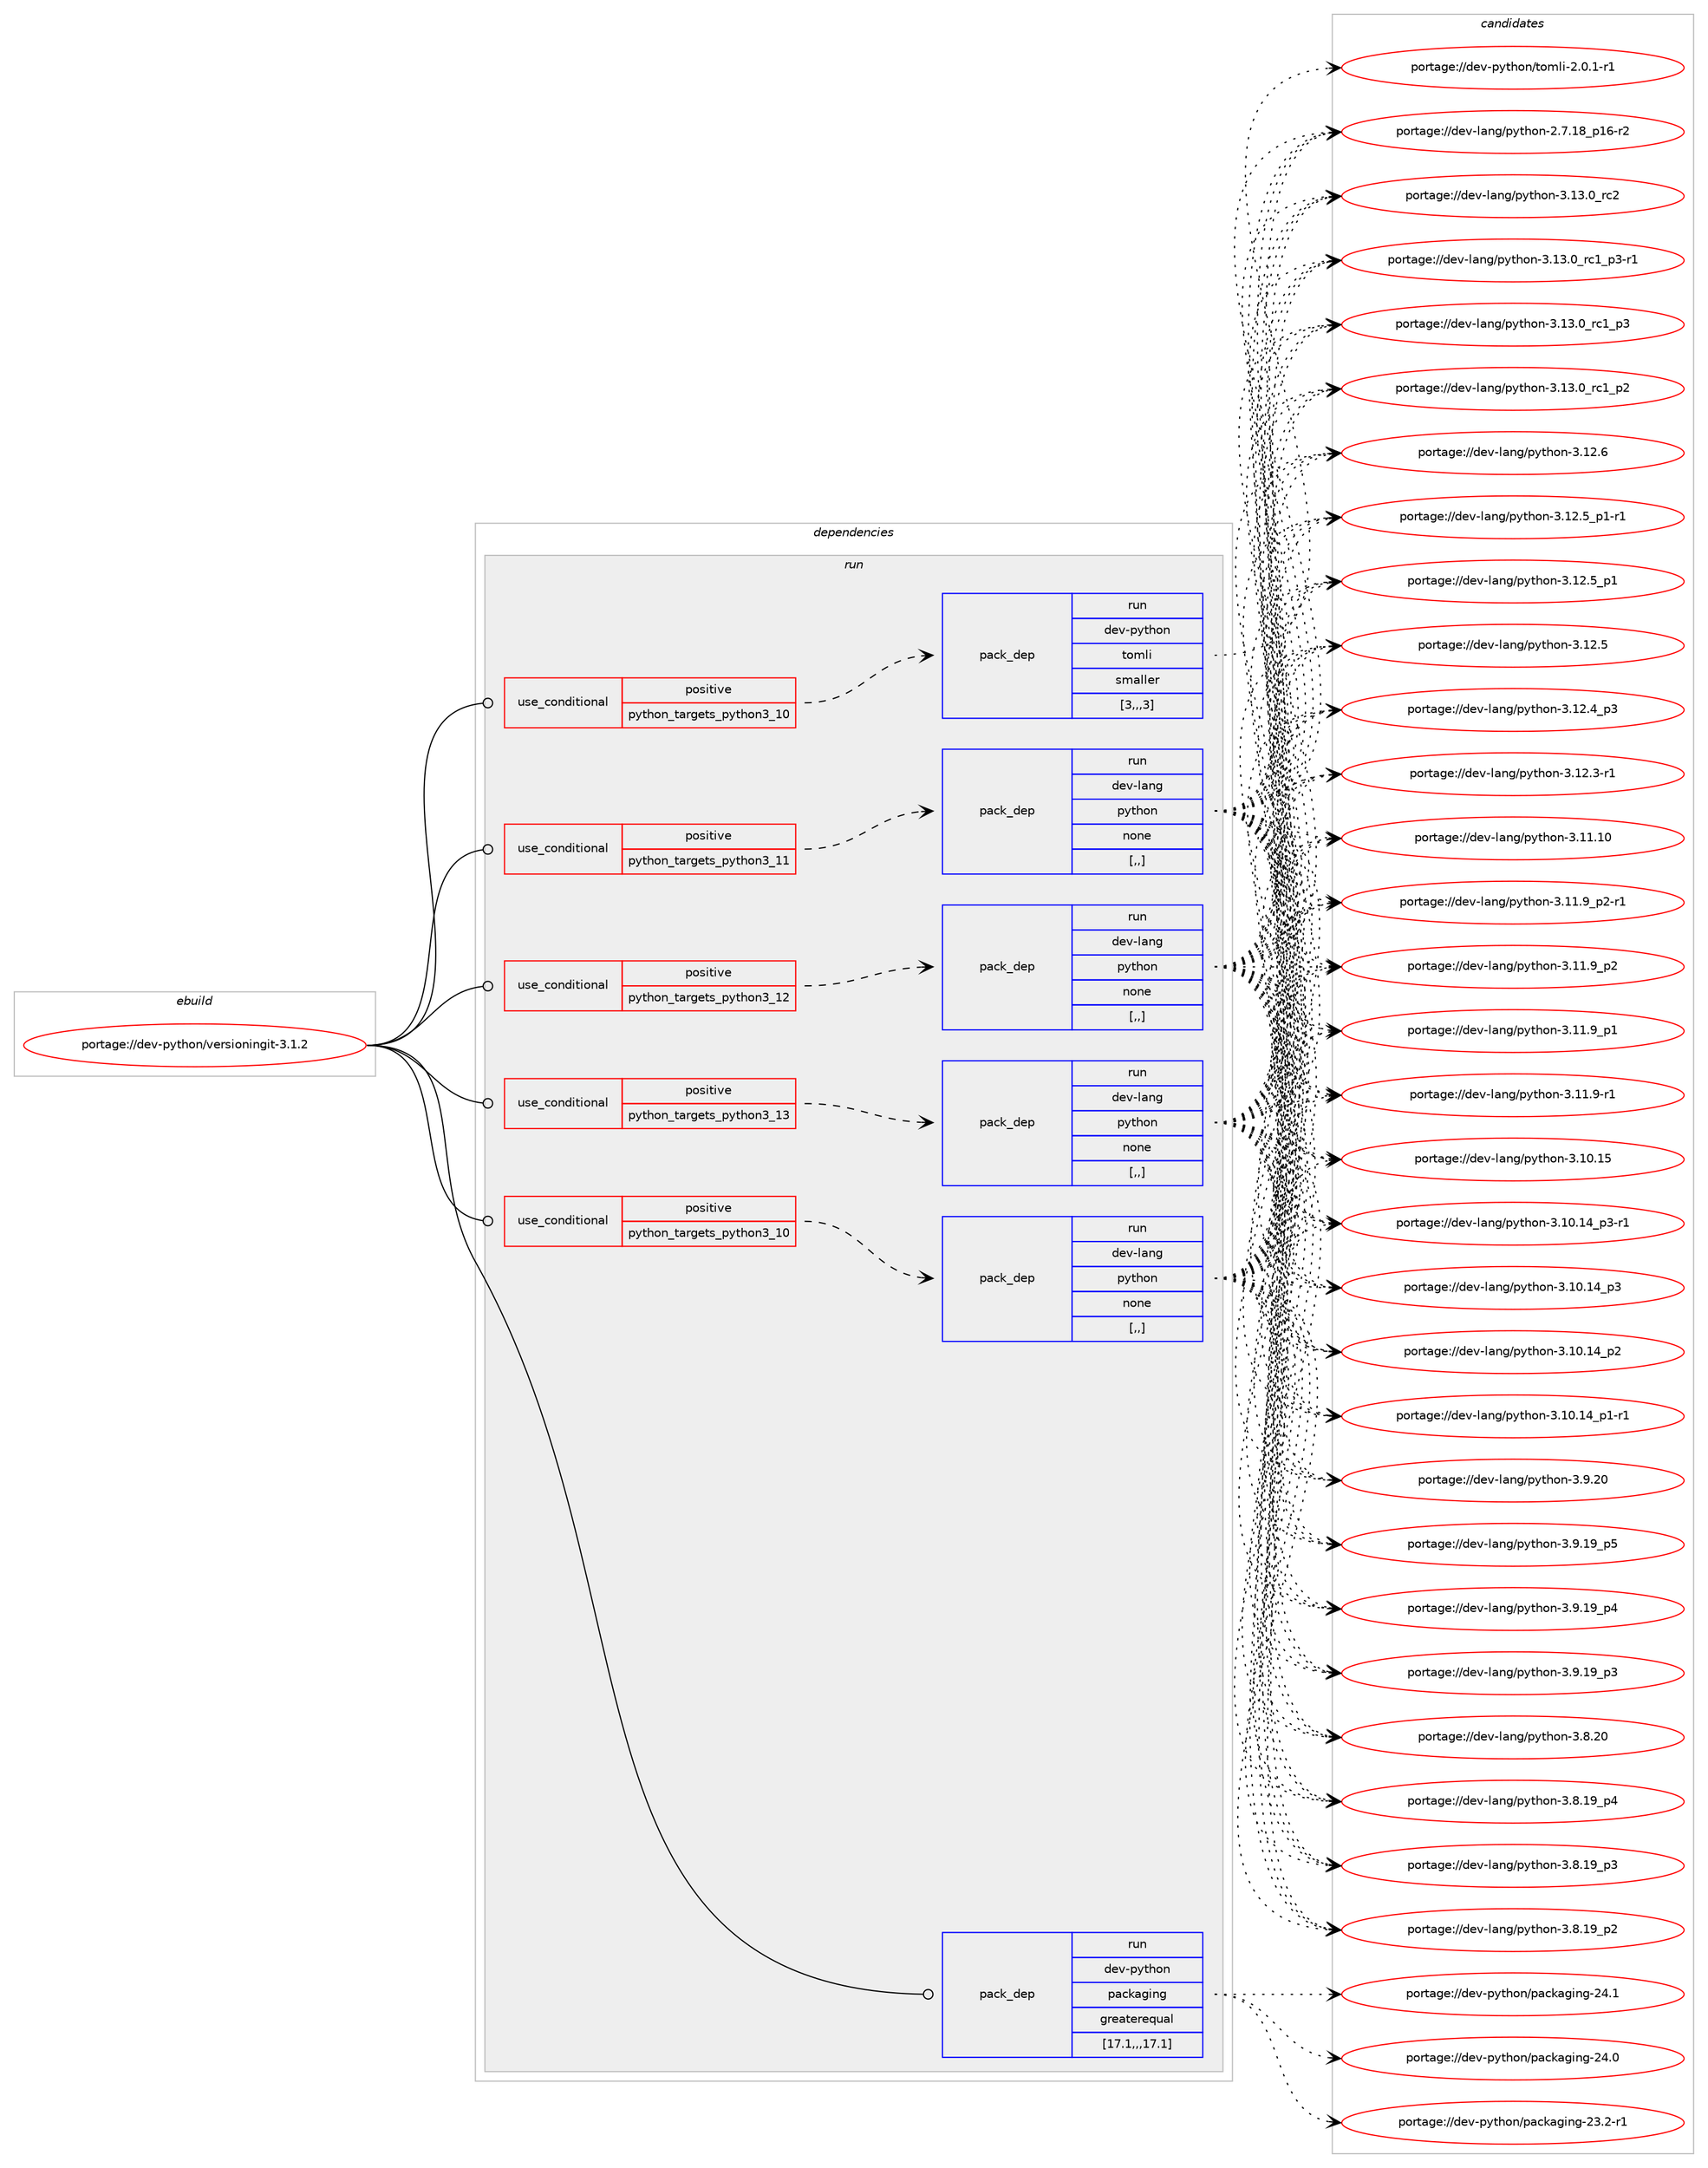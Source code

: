 digraph prolog {

# *************
# Graph options
# *************

newrank=true;
concentrate=true;
compound=true;
graph [rankdir=LR,fontname=Helvetica,fontsize=10,ranksep=1.5];#, ranksep=2.5, nodesep=0.2];
edge  [arrowhead=vee];
node  [fontname=Helvetica,fontsize=10];

# **********
# The ebuild
# **********

subgraph cluster_leftcol {
color=gray;
label=<<i>ebuild</i>>;
id [label="portage://dev-python/versioningit-3.1.2", color=red, width=4, href="../dev-python/versioningit-3.1.2.svg"];
}

# ****************
# The dependencies
# ****************

subgraph cluster_midcol {
color=gray;
label=<<i>dependencies</i>>;
subgraph cluster_compile {
fillcolor="#eeeeee";
style=filled;
label=<<i>compile</i>>;
}
subgraph cluster_compileandrun {
fillcolor="#eeeeee";
style=filled;
label=<<i>compile and run</i>>;
}
subgraph cluster_run {
fillcolor="#eeeeee";
style=filled;
label=<<i>run</i>>;
subgraph cond171703 {
dependency662418 [label=<<TABLE BORDER="0" CELLBORDER="1" CELLSPACING="0" CELLPADDING="4"><TR><TD ROWSPAN="3" CELLPADDING="10">use_conditional</TD></TR><TR><TD>positive</TD></TR><TR><TD>python_targets_python3_10</TD></TR></TABLE>>, shape=none, color=red];
subgraph pack485848 {
dependency662419 [label=<<TABLE BORDER="0" CELLBORDER="1" CELLSPACING="0" CELLPADDING="4" WIDTH="220"><TR><TD ROWSPAN="6" CELLPADDING="30">pack_dep</TD></TR><TR><TD WIDTH="110">run</TD></TR><TR><TD>dev-lang</TD></TR><TR><TD>python</TD></TR><TR><TD>none</TD></TR><TR><TD>[,,]</TD></TR></TABLE>>, shape=none, color=blue];
}
dependency662418:e -> dependency662419:w [weight=20,style="dashed",arrowhead="vee"];
}
id:e -> dependency662418:w [weight=20,style="solid",arrowhead="odot"];
subgraph cond171704 {
dependency662420 [label=<<TABLE BORDER="0" CELLBORDER="1" CELLSPACING="0" CELLPADDING="4"><TR><TD ROWSPAN="3" CELLPADDING="10">use_conditional</TD></TR><TR><TD>positive</TD></TR><TR><TD>python_targets_python3_10</TD></TR></TABLE>>, shape=none, color=red];
subgraph pack485849 {
dependency662421 [label=<<TABLE BORDER="0" CELLBORDER="1" CELLSPACING="0" CELLPADDING="4" WIDTH="220"><TR><TD ROWSPAN="6" CELLPADDING="30">pack_dep</TD></TR><TR><TD WIDTH="110">run</TD></TR><TR><TD>dev-python</TD></TR><TR><TD>tomli</TD></TR><TR><TD>smaller</TD></TR><TR><TD>[3,,,3]</TD></TR></TABLE>>, shape=none, color=blue];
}
dependency662420:e -> dependency662421:w [weight=20,style="dashed",arrowhead="vee"];
}
id:e -> dependency662420:w [weight=20,style="solid",arrowhead="odot"];
subgraph cond171705 {
dependency662422 [label=<<TABLE BORDER="0" CELLBORDER="1" CELLSPACING="0" CELLPADDING="4"><TR><TD ROWSPAN="3" CELLPADDING="10">use_conditional</TD></TR><TR><TD>positive</TD></TR><TR><TD>python_targets_python3_11</TD></TR></TABLE>>, shape=none, color=red];
subgraph pack485850 {
dependency662423 [label=<<TABLE BORDER="0" CELLBORDER="1" CELLSPACING="0" CELLPADDING="4" WIDTH="220"><TR><TD ROWSPAN="6" CELLPADDING="30">pack_dep</TD></TR><TR><TD WIDTH="110">run</TD></TR><TR><TD>dev-lang</TD></TR><TR><TD>python</TD></TR><TR><TD>none</TD></TR><TR><TD>[,,]</TD></TR></TABLE>>, shape=none, color=blue];
}
dependency662422:e -> dependency662423:w [weight=20,style="dashed",arrowhead="vee"];
}
id:e -> dependency662422:w [weight=20,style="solid",arrowhead="odot"];
subgraph cond171706 {
dependency662424 [label=<<TABLE BORDER="0" CELLBORDER="1" CELLSPACING="0" CELLPADDING="4"><TR><TD ROWSPAN="3" CELLPADDING="10">use_conditional</TD></TR><TR><TD>positive</TD></TR><TR><TD>python_targets_python3_12</TD></TR></TABLE>>, shape=none, color=red];
subgraph pack485851 {
dependency662425 [label=<<TABLE BORDER="0" CELLBORDER="1" CELLSPACING="0" CELLPADDING="4" WIDTH="220"><TR><TD ROWSPAN="6" CELLPADDING="30">pack_dep</TD></TR><TR><TD WIDTH="110">run</TD></TR><TR><TD>dev-lang</TD></TR><TR><TD>python</TD></TR><TR><TD>none</TD></TR><TR><TD>[,,]</TD></TR></TABLE>>, shape=none, color=blue];
}
dependency662424:e -> dependency662425:w [weight=20,style="dashed",arrowhead="vee"];
}
id:e -> dependency662424:w [weight=20,style="solid",arrowhead="odot"];
subgraph cond171707 {
dependency662426 [label=<<TABLE BORDER="0" CELLBORDER="1" CELLSPACING="0" CELLPADDING="4"><TR><TD ROWSPAN="3" CELLPADDING="10">use_conditional</TD></TR><TR><TD>positive</TD></TR><TR><TD>python_targets_python3_13</TD></TR></TABLE>>, shape=none, color=red];
subgraph pack485852 {
dependency662427 [label=<<TABLE BORDER="0" CELLBORDER="1" CELLSPACING="0" CELLPADDING="4" WIDTH="220"><TR><TD ROWSPAN="6" CELLPADDING="30">pack_dep</TD></TR><TR><TD WIDTH="110">run</TD></TR><TR><TD>dev-lang</TD></TR><TR><TD>python</TD></TR><TR><TD>none</TD></TR><TR><TD>[,,]</TD></TR></TABLE>>, shape=none, color=blue];
}
dependency662426:e -> dependency662427:w [weight=20,style="dashed",arrowhead="vee"];
}
id:e -> dependency662426:w [weight=20,style="solid",arrowhead="odot"];
subgraph pack485853 {
dependency662428 [label=<<TABLE BORDER="0" CELLBORDER="1" CELLSPACING="0" CELLPADDING="4" WIDTH="220"><TR><TD ROWSPAN="6" CELLPADDING="30">pack_dep</TD></TR><TR><TD WIDTH="110">run</TD></TR><TR><TD>dev-python</TD></TR><TR><TD>packaging</TD></TR><TR><TD>greaterequal</TD></TR><TR><TD>[17.1,,,17.1]</TD></TR></TABLE>>, shape=none, color=blue];
}
id:e -> dependency662428:w [weight=20,style="solid",arrowhead="odot"];
}
}

# **************
# The candidates
# **************

subgraph cluster_choices {
rank=same;
color=gray;
label=<<i>candidates</i>>;

subgraph choice485848 {
color=black;
nodesep=1;
choice10010111845108971101034711212111610411111045514649514648951149950 [label="portage://dev-lang/python-3.13.0_rc2", color=red, width=4,href="../dev-lang/python-3.13.0_rc2.svg"];
choice1001011184510897110103471121211161041111104551464951464895114994995112514511449 [label="portage://dev-lang/python-3.13.0_rc1_p3-r1", color=red, width=4,href="../dev-lang/python-3.13.0_rc1_p3-r1.svg"];
choice100101118451089711010347112121116104111110455146495146489511499499511251 [label="portage://dev-lang/python-3.13.0_rc1_p3", color=red, width=4,href="../dev-lang/python-3.13.0_rc1_p3.svg"];
choice100101118451089711010347112121116104111110455146495146489511499499511250 [label="portage://dev-lang/python-3.13.0_rc1_p2", color=red, width=4,href="../dev-lang/python-3.13.0_rc1_p2.svg"];
choice10010111845108971101034711212111610411111045514649504654 [label="portage://dev-lang/python-3.12.6", color=red, width=4,href="../dev-lang/python-3.12.6.svg"];
choice1001011184510897110103471121211161041111104551464950465395112494511449 [label="portage://dev-lang/python-3.12.5_p1-r1", color=red, width=4,href="../dev-lang/python-3.12.5_p1-r1.svg"];
choice100101118451089711010347112121116104111110455146495046539511249 [label="portage://dev-lang/python-3.12.5_p1", color=red, width=4,href="../dev-lang/python-3.12.5_p1.svg"];
choice10010111845108971101034711212111610411111045514649504653 [label="portage://dev-lang/python-3.12.5", color=red, width=4,href="../dev-lang/python-3.12.5.svg"];
choice100101118451089711010347112121116104111110455146495046529511251 [label="portage://dev-lang/python-3.12.4_p3", color=red, width=4,href="../dev-lang/python-3.12.4_p3.svg"];
choice100101118451089711010347112121116104111110455146495046514511449 [label="portage://dev-lang/python-3.12.3-r1", color=red, width=4,href="../dev-lang/python-3.12.3-r1.svg"];
choice1001011184510897110103471121211161041111104551464949464948 [label="portage://dev-lang/python-3.11.10", color=red, width=4,href="../dev-lang/python-3.11.10.svg"];
choice1001011184510897110103471121211161041111104551464949465795112504511449 [label="portage://dev-lang/python-3.11.9_p2-r1", color=red, width=4,href="../dev-lang/python-3.11.9_p2-r1.svg"];
choice100101118451089711010347112121116104111110455146494946579511250 [label="portage://dev-lang/python-3.11.9_p2", color=red, width=4,href="../dev-lang/python-3.11.9_p2.svg"];
choice100101118451089711010347112121116104111110455146494946579511249 [label="portage://dev-lang/python-3.11.9_p1", color=red, width=4,href="../dev-lang/python-3.11.9_p1.svg"];
choice100101118451089711010347112121116104111110455146494946574511449 [label="portage://dev-lang/python-3.11.9-r1", color=red, width=4,href="../dev-lang/python-3.11.9-r1.svg"];
choice1001011184510897110103471121211161041111104551464948464953 [label="portage://dev-lang/python-3.10.15", color=red, width=4,href="../dev-lang/python-3.10.15.svg"];
choice100101118451089711010347112121116104111110455146494846495295112514511449 [label="portage://dev-lang/python-3.10.14_p3-r1", color=red, width=4,href="../dev-lang/python-3.10.14_p3-r1.svg"];
choice10010111845108971101034711212111610411111045514649484649529511251 [label="portage://dev-lang/python-3.10.14_p3", color=red, width=4,href="../dev-lang/python-3.10.14_p3.svg"];
choice10010111845108971101034711212111610411111045514649484649529511250 [label="portage://dev-lang/python-3.10.14_p2", color=red, width=4,href="../dev-lang/python-3.10.14_p2.svg"];
choice100101118451089711010347112121116104111110455146494846495295112494511449 [label="portage://dev-lang/python-3.10.14_p1-r1", color=red, width=4,href="../dev-lang/python-3.10.14_p1-r1.svg"];
choice10010111845108971101034711212111610411111045514657465048 [label="portage://dev-lang/python-3.9.20", color=red, width=4,href="../dev-lang/python-3.9.20.svg"];
choice100101118451089711010347112121116104111110455146574649579511253 [label="portage://dev-lang/python-3.9.19_p5", color=red, width=4,href="../dev-lang/python-3.9.19_p5.svg"];
choice100101118451089711010347112121116104111110455146574649579511252 [label="portage://dev-lang/python-3.9.19_p4", color=red, width=4,href="../dev-lang/python-3.9.19_p4.svg"];
choice100101118451089711010347112121116104111110455146574649579511251 [label="portage://dev-lang/python-3.9.19_p3", color=red, width=4,href="../dev-lang/python-3.9.19_p3.svg"];
choice10010111845108971101034711212111610411111045514656465048 [label="portage://dev-lang/python-3.8.20", color=red, width=4,href="../dev-lang/python-3.8.20.svg"];
choice100101118451089711010347112121116104111110455146564649579511252 [label="portage://dev-lang/python-3.8.19_p4", color=red, width=4,href="../dev-lang/python-3.8.19_p4.svg"];
choice100101118451089711010347112121116104111110455146564649579511251 [label="portage://dev-lang/python-3.8.19_p3", color=red, width=4,href="../dev-lang/python-3.8.19_p3.svg"];
choice100101118451089711010347112121116104111110455146564649579511250 [label="portage://dev-lang/python-3.8.19_p2", color=red, width=4,href="../dev-lang/python-3.8.19_p2.svg"];
choice100101118451089711010347112121116104111110455046554649569511249544511450 [label="portage://dev-lang/python-2.7.18_p16-r2", color=red, width=4,href="../dev-lang/python-2.7.18_p16-r2.svg"];
dependency662419:e -> choice10010111845108971101034711212111610411111045514649514648951149950:w [style=dotted,weight="100"];
dependency662419:e -> choice1001011184510897110103471121211161041111104551464951464895114994995112514511449:w [style=dotted,weight="100"];
dependency662419:e -> choice100101118451089711010347112121116104111110455146495146489511499499511251:w [style=dotted,weight="100"];
dependency662419:e -> choice100101118451089711010347112121116104111110455146495146489511499499511250:w [style=dotted,weight="100"];
dependency662419:e -> choice10010111845108971101034711212111610411111045514649504654:w [style=dotted,weight="100"];
dependency662419:e -> choice1001011184510897110103471121211161041111104551464950465395112494511449:w [style=dotted,weight="100"];
dependency662419:e -> choice100101118451089711010347112121116104111110455146495046539511249:w [style=dotted,weight="100"];
dependency662419:e -> choice10010111845108971101034711212111610411111045514649504653:w [style=dotted,weight="100"];
dependency662419:e -> choice100101118451089711010347112121116104111110455146495046529511251:w [style=dotted,weight="100"];
dependency662419:e -> choice100101118451089711010347112121116104111110455146495046514511449:w [style=dotted,weight="100"];
dependency662419:e -> choice1001011184510897110103471121211161041111104551464949464948:w [style=dotted,weight="100"];
dependency662419:e -> choice1001011184510897110103471121211161041111104551464949465795112504511449:w [style=dotted,weight="100"];
dependency662419:e -> choice100101118451089711010347112121116104111110455146494946579511250:w [style=dotted,weight="100"];
dependency662419:e -> choice100101118451089711010347112121116104111110455146494946579511249:w [style=dotted,weight="100"];
dependency662419:e -> choice100101118451089711010347112121116104111110455146494946574511449:w [style=dotted,weight="100"];
dependency662419:e -> choice1001011184510897110103471121211161041111104551464948464953:w [style=dotted,weight="100"];
dependency662419:e -> choice100101118451089711010347112121116104111110455146494846495295112514511449:w [style=dotted,weight="100"];
dependency662419:e -> choice10010111845108971101034711212111610411111045514649484649529511251:w [style=dotted,weight="100"];
dependency662419:e -> choice10010111845108971101034711212111610411111045514649484649529511250:w [style=dotted,weight="100"];
dependency662419:e -> choice100101118451089711010347112121116104111110455146494846495295112494511449:w [style=dotted,weight="100"];
dependency662419:e -> choice10010111845108971101034711212111610411111045514657465048:w [style=dotted,weight="100"];
dependency662419:e -> choice100101118451089711010347112121116104111110455146574649579511253:w [style=dotted,weight="100"];
dependency662419:e -> choice100101118451089711010347112121116104111110455146574649579511252:w [style=dotted,weight="100"];
dependency662419:e -> choice100101118451089711010347112121116104111110455146574649579511251:w [style=dotted,weight="100"];
dependency662419:e -> choice10010111845108971101034711212111610411111045514656465048:w [style=dotted,weight="100"];
dependency662419:e -> choice100101118451089711010347112121116104111110455146564649579511252:w [style=dotted,weight="100"];
dependency662419:e -> choice100101118451089711010347112121116104111110455146564649579511251:w [style=dotted,weight="100"];
dependency662419:e -> choice100101118451089711010347112121116104111110455146564649579511250:w [style=dotted,weight="100"];
dependency662419:e -> choice100101118451089711010347112121116104111110455046554649569511249544511450:w [style=dotted,weight="100"];
}
subgraph choice485849 {
color=black;
nodesep=1;
choice10010111845112121116104111110471161111091081054550464846494511449 [label="portage://dev-python/tomli-2.0.1-r1", color=red, width=4,href="../dev-python/tomli-2.0.1-r1.svg"];
dependency662421:e -> choice10010111845112121116104111110471161111091081054550464846494511449:w [style=dotted,weight="100"];
}
subgraph choice485850 {
color=black;
nodesep=1;
choice10010111845108971101034711212111610411111045514649514648951149950 [label="portage://dev-lang/python-3.13.0_rc2", color=red, width=4,href="../dev-lang/python-3.13.0_rc2.svg"];
choice1001011184510897110103471121211161041111104551464951464895114994995112514511449 [label="portage://dev-lang/python-3.13.0_rc1_p3-r1", color=red, width=4,href="../dev-lang/python-3.13.0_rc1_p3-r1.svg"];
choice100101118451089711010347112121116104111110455146495146489511499499511251 [label="portage://dev-lang/python-3.13.0_rc1_p3", color=red, width=4,href="../dev-lang/python-3.13.0_rc1_p3.svg"];
choice100101118451089711010347112121116104111110455146495146489511499499511250 [label="portage://dev-lang/python-3.13.0_rc1_p2", color=red, width=4,href="../dev-lang/python-3.13.0_rc1_p2.svg"];
choice10010111845108971101034711212111610411111045514649504654 [label="portage://dev-lang/python-3.12.6", color=red, width=4,href="../dev-lang/python-3.12.6.svg"];
choice1001011184510897110103471121211161041111104551464950465395112494511449 [label="portage://dev-lang/python-3.12.5_p1-r1", color=red, width=4,href="../dev-lang/python-3.12.5_p1-r1.svg"];
choice100101118451089711010347112121116104111110455146495046539511249 [label="portage://dev-lang/python-3.12.5_p1", color=red, width=4,href="../dev-lang/python-3.12.5_p1.svg"];
choice10010111845108971101034711212111610411111045514649504653 [label="portage://dev-lang/python-3.12.5", color=red, width=4,href="../dev-lang/python-3.12.5.svg"];
choice100101118451089711010347112121116104111110455146495046529511251 [label="portage://dev-lang/python-3.12.4_p3", color=red, width=4,href="../dev-lang/python-3.12.4_p3.svg"];
choice100101118451089711010347112121116104111110455146495046514511449 [label="portage://dev-lang/python-3.12.3-r1", color=red, width=4,href="../dev-lang/python-3.12.3-r1.svg"];
choice1001011184510897110103471121211161041111104551464949464948 [label="portage://dev-lang/python-3.11.10", color=red, width=4,href="../dev-lang/python-3.11.10.svg"];
choice1001011184510897110103471121211161041111104551464949465795112504511449 [label="portage://dev-lang/python-3.11.9_p2-r1", color=red, width=4,href="../dev-lang/python-3.11.9_p2-r1.svg"];
choice100101118451089711010347112121116104111110455146494946579511250 [label="portage://dev-lang/python-3.11.9_p2", color=red, width=4,href="../dev-lang/python-3.11.9_p2.svg"];
choice100101118451089711010347112121116104111110455146494946579511249 [label="portage://dev-lang/python-3.11.9_p1", color=red, width=4,href="../dev-lang/python-3.11.9_p1.svg"];
choice100101118451089711010347112121116104111110455146494946574511449 [label="portage://dev-lang/python-3.11.9-r1", color=red, width=4,href="../dev-lang/python-3.11.9-r1.svg"];
choice1001011184510897110103471121211161041111104551464948464953 [label="portage://dev-lang/python-3.10.15", color=red, width=4,href="../dev-lang/python-3.10.15.svg"];
choice100101118451089711010347112121116104111110455146494846495295112514511449 [label="portage://dev-lang/python-3.10.14_p3-r1", color=red, width=4,href="../dev-lang/python-3.10.14_p3-r1.svg"];
choice10010111845108971101034711212111610411111045514649484649529511251 [label="portage://dev-lang/python-3.10.14_p3", color=red, width=4,href="../dev-lang/python-3.10.14_p3.svg"];
choice10010111845108971101034711212111610411111045514649484649529511250 [label="portage://dev-lang/python-3.10.14_p2", color=red, width=4,href="../dev-lang/python-3.10.14_p2.svg"];
choice100101118451089711010347112121116104111110455146494846495295112494511449 [label="portage://dev-lang/python-3.10.14_p1-r1", color=red, width=4,href="../dev-lang/python-3.10.14_p1-r1.svg"];
choice10010111845108971101034711212111610411111045514657465048 [label="portage://dev-lang/python-3.9.20", color=red, width=4,href="../dev-lang/python-3.9.20.svg"];
choice100101118451089711010347112121116104111110455146574649579511253 [label="portage://dev-lang/python-3.9.19_p5", color=red, width=4,href="../dev-lang/python-3.9.19_p5.svg"];
choice100101118451089711010347112121116104111110455146574649579511252 [label="portage://dev-lang/python-3.9.19_p4", color=red, width=4,href="../dev-lang/python-3.9.19_p4.svg"];
choice100101118451089711010347112121116104111110455146574649579511251 [label="portage://dev-lang/python-3.9.19_p3", color=red, width=4,href="../dev-lang/python-3.9.19_p3.svg"];
choice10010111845108971101034711212111610411111045514656465048 [label="portage://dev-lang/python-3.8.20", color=red, width=4,href="../dev-lang/python-3.8.20.svg"];
choice100101118451089711010347112121116104111110455146564649579511252 [label="portage://dev-lang/python-3.8.19_p4", color=red, width=4,href="../dev-lang/python-3.8.19_p4.svg"];
choice100101118451089711010347112121116104111110455146564649579511251 [label="portage://dev-lang/python-3.8.19_p3", color=red, width=4,href="../dev-lang/python-3.8.19_p3.svg"];
choice100101118451089711010347112121116104111110455146564649579511250 [label="portage://dev-lang/python-3.8.19_p2", color=red, width=4,href="../dev-lang/python-3.8.19_p2.svg"];
choice100101118451089711010347112121116104111110455046554649569511249544511450 [label="portage://dev-lang/python-2.7.18_p16-r2", color=red, width=4,href="../dev-lang/python-2.7.18_p16-r2.svg"];
dependency662423:e -> choice10010111845108971101034711212111610411111045514649514648951149950:w [style=dotted,weight="100"];
dependency662423:e -> choice1001011184510897110103471121211161041111104551464951464895114994995112514511449:w [style=dotted,weight="100"];
dependency662423:e -> choice100101118451089711010347112121116104111110455146495146489511499499511251:w [style=dotted,weight="100"];
dependency662423:e -> choice100101118451089711010347112121116104111110455146495146489511499499511250:w [style=dotted,weight="100"];
dependency662423:e -> choice10010111845108971101034711212111610411111045514649504654:w [style=dotted,weight="100"];
dependency662423:e -> choice1001011184510897110103471121211161041111104551464950465395112494511449:w [style=dotted,weight="100"];
dependency662423:e -> choice100101118451089711010347112121116104111110455146495046539511249:w [style=dotted,weight="100"];
dependency662423:e -> choice10010111845108971101034711212111610411111045514649504653:w [style=dotted,weight="100"];
dependency662423:e -> choice100101118451089711010347112121116104111110455146495046529511251:w [style=dotted,weight="100"];
dependency662423:e -> choice100101118451089711010347112121116104111110455146495046514511449:w [style=dotted,weight="100"];
dependency662423:e -> choice1001011184510897110103471121211161041111104551464949464948:w [style=dotted,weight="100"];
dependency662423:e -> choice1001011184510897110103471121211161041111104551464949465795112504511449:w [style=dotted,weight="100"];
dependency662423:e -> choice100101118451089711010347112121116104111110455146494946579511250:w [style=dotted,weight="100"];
dependency662423:e -> choice100101118451089711010347112121116104111110455146494946579511249:w [style=dotted,weight="100"];
dependency662423:e -> choice100101118451089711010347112121116104111110455146494946574511449:w [style=dotted,weight="100"];
dependency662423:e -> choice1001011184510897110103471121211161041111104551464948464953:w [style=dotted,weight="100"];
dependency662423:e -> choice100101118451089711010347112121116104111110455146494846495295112514511449:w [style=dotted,weight="100"];
dependency662423:e -> choice10010111845108971101034711212111610411111045514649484649529511251:w [style=dotted,weight="100"];
dependency662423:e -> choice10010111845108971101034711212111610411111045514649484649529511250:w [style=dotted,weight="100"];
dependency662423:e -> choice100101118451089711010347112121116104111110455146494846495295112494511449:w [style=dotted,weight="100"];
dependency662423:e -> choice10010111845108971101034711212111610411111045514657465048:w [style=dotted,weight="100"];
dependency662423:e -> choice100101118451089711010347112121116104111110455146574649579511253:w [style=dotted,weight="100"];
dependency662423:e -> choice100101118451089711010347112121116104111110455146574649579511252:w [style=dotted,weight="100"];
dependency662423:e -> choice100101118451089711010347112121116104111110455146574649579511251:w [style=dotted,weight="100"];
dependency662423:e -> choice10010111845108971101034711212111610411111045514656465048:w [style=dotted,weight="100"];
dependency662423:e -> choice100101118451089711010347112121116104111110455146564649579511252:w [style=dotted,weight="100"];
dependency662423:e -> choice100101118451089711010347112121116104111110455146564649579511251:w [style=dotted,weight="100"];
dependency662423:e -> choice100101118451089711010347112121116104111110455146564649579511250:w [style=dotted,weight="100"];
dependency662423:e -> choice100101118451089711010347112121116104111110455046554649569511249544511450:w [style=dotted,weight="100"];
}
subgraph choice485851 {
color=black;
nodesep=1;
choice10010111845108971101034711212111610411111045514649514648951149950 [label="portage://dev-lang/python-3.13.0_rc2", color=red, width=4,href="../dev-lang/python-3.13.0_rc2.svg"];
choice1001011184510897110103471121211161041111104551464951464895114994995112514511449 [label="portage://dev-lang/python-3.13.0_rc1_p3-r1", color=red, width=4,href="../dev-lang/python-3.13.0_rc1_p3-r1.svg"];
choice100101118451089711010347112121116104111110455146495146489511499499511251 [label="portage://dev-lang/python-3.13.0_rc1_p3", color=red, width=4,href="../dev-lang/python-3.13.0_rc1_p3.svg"];
choice100101118451089711010347112121116104111110455146495146489511499499511250 [label="portage://dev-lang/python-3.13.0_rc1_p2", color=red, width=4,href="../dev-lang/python-3.13.0_rc1_p2.svg"];
choice10010111845108971101034711212111610411111045514649504654 [label="portage://dev-lang/python-3.12.6", color=red, width=4,href="../dev-lang/python-3.12.6.svg"];
choice1001011184510897110103471121211161041111104551464950465395112494511449 [label="portage://dev-lang/python-3.12.5_p1-r1", color=red, width=4,href="../dev-lang/python-3.12.5_p1-r1.svg"];
choice100101118451089711010347112121116104111110455146495046539511249 [label="portage://dev-lang/python-3.12.5_p1", color=red, width=4,href="../dev-lang/python-3.12.5_p1.svg"];
choice10010111845108971101034711212111610411111045514649504653 [label="portage://dev-lang/python-3.12.5", color=red, width=4,href="../dev-lang/python-3.12.5.svg"];
choice100101118451089711010347112121116104111110455146495046529511251 [label="portage://dev-lang/python-3.12.4_p3", color=red, width=4,href="../dev-lang/python-3.12.4_p3.svg"];
choice100101118451089711010347112121116104111110455146495046514511449 [label="portage://dev-lang/python-3.12.3-r1", color=red, width=4,href="../dev-lang/python-3.12.3-r1.svg"];
choice1001011184510897110103471121211161041111104551464949464948 [label="portage://dev-lang/python-3.11.10", color=red, width=4,href="../dev-lang/python-3.11.10.svg"];
choice1001011184510897110103471121211161041111104551464949465795112504511449 [label="portage://dev-lang/python-3.11.9_p2-r1", color=red, width=4,href="../dev-lang/python-3.11.9_p2-r1.svg"];
choice100101118451089711010347112121116104111110455146494946579511250 [label="portage://dev-lang/python-3.11.9_p2", color=red, width=4,href="../dev-lang/python-3.11.9_p2.svg"];
choice100101118451089711010347112121116104111110455146494946579511249 [label="portage://dev-lang/python-3.11.9_p1", color=red, width=4,href="../dev-lang/python-3.11.9_p1.svg"];
choice100101118451089711010347112121116104111110455146494946574511449 [label="portage://dev-lang/python-3.11.9-r1", color=red, width=4,href="../dev-lang/python-3.11.9-r1.svg"];
choice1001011184510897110103471121211161041111104551464948464953 [label="portage://dev-lang/python-3.10.15", color=red, width=4,href="../dev-lang/python-3.10.15.svg"];
choice100101118451089711010347112121116104111110455146494846495295112514511449 [label="portage://dev-lang/python-3.10.14_p3-r1", color=red, width=4,href="../dev-lang/python-3.10.14_p3-r1.svg"];
choice10010111845108971101034711212111610411111045514649484649529511251 [label="portage://dev-lang/python-3.10.14_p3", color=red, width=4,href="../dev-lang/python-3.10.14_p3.svg"];
choice10010111845108971101034711212111610411111045514649484649529511250 [label="portage://dev-lang/python-3.10.14_p2", color=red, width=4,href="../dev-lang/python-3.10.14_p2.svg"];
choice100101118451089711010347112121116104111110455146494846495295112494511449 [label="portage://dev-lang/python-3.10.14_p1-r1", color=red, width=4,href="../dev-lang/python-3.10.14_p1-r1.svg"];
choice10010111845108971101034711212111610411111045514657465048 [label="portage://dev-lang/python-3.9.20", color=red, width=4,href="../dev-lang/python-3.9.20.svg"];
choice100101118451089711010347112121116104111110455146574649579511253 [label="portage://dev-lang/python-3.9.19_p5", color=red, width=4,href="../dev-lang/python-3.9.19_p5.svg"];
choice100101118451089711010347112121116104111110455146574649579511252 [label="portage://dev-lang/python-3.9.19_p4", color=red, width=4,href="../dev-lang/python-3.9.19_p4.svg"];
choice100101118451089711010347112121116104111110455146574649579511251 [label="portage://dev-lang/python-3.9.19_p3", color=red, width=4,href="../dev-lang/python-3.9.19_p3.svg"];
choice10010111845108971101034711212111610411111045514656465048 [label="portage://dev-lang/python-3.8.20", color=red, width=4,href="../dev-lang/python-3.8.20.svg"];
choice100101118451089711010347112121116104111110455146564649579511252 [label="portage://dev-lang/python-3.8.19_p4", color=red, width=4,href="../dev-lang/python-3.8.19_p4.svg"];
choice100101118451089711010347112121116104111110455146564649579511251 [label="portage://dev-lang/python-3.8.19_p3", color=red, width=4,href="../dev-lang/python-3.8.19_p3.svg"];
choice100101118451089711010347112121116104111110455146564649579511250 [label="portage://dev-lang/python-3.8.19_p2", color=red, width=4,href="../dev-lang/python-3.8.19_p2.svg"];
choice100101118451089711010347112121116104111110455046554649569511249544511450 [label="portage://dev-lang/python-2.7.18_p16-r2", color=red, width=4,href="../dev-lang/python-2.7.18_p16-r2.svg"];
dependency662425:e -> choice10010111845108971101034711212111610411111045514649514648951149950:w [style=dotted,weight="100"];
dependency662425:e -> choice1001011184510897110103471121211161041111104551464951464895114994995112514511449:w [style=dotted,weight="100"];
dependency662425:e -> choice100101118451089711010347112121116104111110455146495146489511499499511251:w [style=dotted,weight="100"];
dependency662425:e -> choice100101118451089711010347112121116104111110455146495146489511499499511250:w [style=dotted,weight="100"];
dependency662425:e -> choice10010111845108971101034711212111610411111045514649504654:w [style=dotted,weight="100"];
dependency662425:e -> choice1001011184510897110103471121211161041111104551464950465395112494511449:w [style=dotted,weight="100"];
dependency662425:e -> choice100101118451089711010347112121116104111110455146495046539511249:w [style=dotted,weight="100"];
dependency662425:e -> choice10010111845108971101034711212111610411111045514649504653:w [style=dotted,weight="100"];
dependency662425:e -> choice100101118451089711010347112121116104111110455146495046529511251:w [style=dotted,weight="100"];
dependency662425:e -> choice100101118451089711010347112121116104111110455146495046514511449:w [style=dotted,weight="100"];
dependency662425:e -> choice1001011184510897110103471121211161041111104551464949464948:w [style=dotted,weight="100"];
dependency662425:e -> choice1001011184510897110103471121211161041111104551464949465795112504511449:w [style=dotted,weight="100"];
dependency662425:e -> choice100101118451089711010347112121116104111110455146494946579511250:w [style=dotted,weight="100"];
dependency662425:e -> choice100101118451089711010347112121116104111110455146494946579511249:w [style=dotted,weight="100"];
dependency662425:e -> choice100101118451089711010347112121116104111110455146494946574511449:w [style=dotted,weight="100"];
dependency662425:e -> choice1001011184510897110103471121211161041111104551464948464953:w [style=dotted,weight="100"];
dependency662425:e -> choice100101118451089711010347112121116104111110455146494846495295112514511449:w [style=dotted,weight="100"];
dependency662425:e -> choice10010111845108971101034711212111610411111045514649484649529511251:w [style=dotted,weight="100"];
dependency662425:e -> choice10010111845108971101034711212111610411111045514649484649529511250:w [style=dotted,weight="100"];
dependency662425:e -> choice100101118451089711010347112121116104111110455146494846495295112494511449:w [style=dotted,weight="100"];
dependency662425:e -> choice10010111845108971101034711212111610411111045514657465048:w [style=dotted,weight="100"];
dependency662425:e -> choice100101118451089711010347112121116104111110455146574649579511253:w [style=dotted,weight="100"];
dependency662425:e -> choice100101118451089711010347112121116104111110455146574649579511252:w [style=dotted,weight="100"];
dependency662425:e -> choice100101118451089711010347112121116104111110455146574649579511251:w [style=dotted,weight="100"];
dependency662425:e -> choice10010111845108971101034711212111610411111045514656465048:w [style=dotted,weight="100"];
dependency662425:e -> choice100101118451089711010347112121116104111110455146564649579511252:w [style=dotted,weight="100"];
dependency662425:e -> choice100101118451089711010347112121116104111110455146564649579511251:w [style=dotted,weight="100"];
dependency662425:e -> choice100101118451089711010347112121116104111110455146564649579511250:w [style=dotted,weight="100"];
dependency662425:e -> choice100101118451089711010347112121116104111110455046554649569511249544511450:w [style=dotted,weight="100"];
}
subgraph choice485852 {
color=black;
nodesep=1;
choice10010111845108971101034711212111610411111045514649514648951149950 [label="portage://dev-lang/python-3.13.0_rc2", color=red, width=4,href="../dev-lang/python-3.13.0_rc2.svg"];
choice1001011184510897110103471121211161041111104551464951464895114994995112514511449 [label="portage://dev-lang/python-3.13.0_rc1_p3-r1", color=red, width=4,href="../dev-lang/python-3.13.0_rc1_p3-r1.svg"];
choice100101118451089711010347112121116104111110455146495146489511499499511251 [label="portage://dev-lang/python-3.13.0_rc1_p3", color=red, width=4,href="../dev-lang/python-3.13.0_rc1_p3.svg"];
choice100101118451089711010347112121116104111110455146495146489511499499511250 [label="portage://dev-lang/python-3.13.0_rc1_p2", color=red, width=4,href="../dev-lang/python-3.13.0_rc1_p2.svg"];
choice10010111845108971101034711212111610411111045514649504654 [label="portage://dev-lang/python-3.12.6", color=red, width=4,href="../dev-lang/python-3.12.6.svg"];
choice1001011184510897110103471121211161041111104551464950465395112494511449 [label="portage://dev-lang/python-3.12.5_p1-r1", color=red, width=4,href="../dev-lang/python-3.12.5_p1-r1.svg"];
choice100101118451089711010347112121116104111110455146495046539511249 [label="portage://dev-lang/python-3.12.5_p1", color=red, width=4,href="../dev-lang/python-3.12.5_p1.svg"];
choice10010111845108971101034711212111610411111045514649504653 [label="portage://dev-lang/python-3.12.5", color=red, width=4,href="../dev-lang/python-3.12.5.svg"];
choice100101118451089711010347112121116104111110455146495046529511251 [label="portage://dev-lang/python-3.12.4_p3", color=red, width=4,href="../dev-lang/python-3.12.4_p3.svg"];
choice100101118451089711010347112121116104111110455146495046514511449 [label="portage://dev-lang/python-3.12.3-r1", color=red, width=4,href="../dev-lang/python-3.12.3-r1.svg"];
choice1001011184510897110103471121211161041111104551464949464948 [label="portage://dev-lang/python-3.11.10", color=red, width=4,href="../dev-lang/python-3.11.10.svg"];
choice1001011184510897110103471121211161041111104551464949465795112504511449 [label="portage://dev-lang/python-3.11.9_p2-r1", color=red, width=4,href="../dev-lang/python-3.11.9_p2-r1.svg"];
choice100101118451089711010347112121116104111110455146494946579511250 [label="portage://dev-lang/python-3.11.9_p2", color=red, width=4,href="../dev-lang/python-3.11.9_p2.svg"];
choice100101118451089711010347112121116104111110455146494946579511249 [label="portage://dev-lang/python-3.11.9_p1", color=red, width=4,href="../dev-lang/python-3.11.9_p1.svg"];
choice100101118451089711010347112121116104111110455146494946574511449 [label="portage://dev-lang/python-3.11.9-r1", color=red, width=4,href="../dev-lang/python-3.11.9-r1.svg"];
choice1001011184510897110103471121211161041111104551464948464953 [label="portage://dev-lang/python-3.10.15", color=red, width=4,href="../dev-lang/python-3.10.15.svg"];
choice100101118451089711010347112121116104111110455146494846495295112514511449 [label="portage://dev-lang/python-3.10.14_p3-r1", color=red, width=4,href="../dev-lang/python-3.10.14_p3-r1.svg"];
choice10010111845108971101034711212111610411111045514649484649529511251 [label="portage://dev-lang/python-3.10.14_p3", color=red, width=4,href="../dev-lang/python-3.10.14_p3.svg"];
choice10010111845108971101034711212111610411111045514649484649529511250 [label="portage://dev-lang/python-3.10.14_p2", color=red, width=4,href="../dev-lang/python-3.10.14_p2.svg"];
choice100101118451089711010347112121116104111110455146494846495295112494511449 [label="portage://dev-lang/python-3.10.14_p1-r1", color=red, width=4,href="../dev-lang/python-3.10.14_p1-r1.svg"];
choice10010111845108971101034711212111610411111045514657465048 [label="portage://dev-lang/python-3.9.20", color=red, width=4,href="../dev-lang/python-3.9.20.svg"];
choice100101118451089711010347112121116104111110455146574649579511253 [label="portage://dev-lang/python-3.9.19_p5", color=red, width=4,href="../dev-lang/python-3.9.19_p5.svg"];
choice100101118451089711010347112121116104111110455146574649579511252 [label="portage://dev-lang/python-3.9.19_p4", color=red, width=4,href="../dev-lang/python-3.9.19_p4.svg"];
choice100101118451089711010347112121116104111110455146574649579511251 [label="portage://dev-lang/python-3.9.19_p3", color=red, width=4,href="../dev-lang/python-3.9.19_p3.svg"];
choice10010111845108971101034711212111610411111045514656465048 [label="portage://dev-lang/python-3.8.20", color=red, width=4,href="../dev-lang/python-3.8.20.svg"];
choice100101118451089711010347112121116104111110455146564649579511252 [label="portage://dev-lang/python-3.8.19_p4", color=red, width=4,href="../dev-lang/python-3.8.19_p4.svg"];
choice100101118451089711010347112121116104111110455146564649579511251 [label="portage://dev-lang/python-3.8.19_p3", color=red, width=4,href="../dev-lang/python-3.8.19_p3.svg"];
choice100101118451089711010347112121116104111110455146564649579511250 [label="portage://dev-lang/python-3.8.19_p2", color=red, width=4,href="../dev-lang/python-3.8.19_p2.svg"];
choice100101118451089711010347112121116104111110455046554649569511249544511450 [label="portage://dev-lang/python-2.7.18_p16-r2", color=red, width=4,href="../dev-lang/python-2.7.18_p16-r2.svg"];
dependency662427:e -> choice10010111845108971101034711212111610411111045514649514648951149950:w [style=dotted,weight="100"];
dependency662427:e -> choice1001011184510897110103471121211161041111104551464951464895114994995112514511449:w [style=dotted,weight="100"];
dependency662427:e -> choice100101118451089711010347112121116104111110455146495146489511499499511251:w [style=dotted,weight="100"];
dependency662427:e -> choice100101118451089711010347112121116104111110455146495146489511499499511250:w [style=dotted,weight="100"];
dependency662427:e -> choice10010111845108971101034711212111610411111045514649504654:w [style=dotted,weight="100"];
dependency662427:e -> choice1001011184510897110103471121211161041111104551464950465395112494511449:w [style=dotted,weight="100"];
dependency662427:e -> choice100101118451089711010347112121116104111110455146495046539511249:w [style=dotted,weight="100"];
dependency662427:e -> choice10010111845108971101034711212111610411111045514649504653:w [style=dotted,weight="100"];
dependency662427:e -> choice100101118451089711010347112121116104111110455146495046529511251:w [style=dotted,weight="100"];
dependency662427:e -> choice100101118451089711010347112121116104111110455146495046514511449:w [style=dotted,weight="100"];
dependency662427:e -> choice1001011184510897110103471121211161041111104551464949464948:w [style=dotted,weight="100"];
dependency662427:e -> choice1001011184510897110103471121211161041111104551464949465795112504511449:w [style=dotted,weight="100"];
dependency662427:e -> choice100101118451089711010347112121116104111110455146494946579511250:w [style=dotted,weight="100"];
dependency662427:e -> choice100101118451089711010347112121116104111110455146494946579511249:w [style=dotted,weight="100"];
dependency662427:e -> choice100101118451089711010347112121116104111110455146494946574511449:w [style=dotted,weight="100"];
dependency662427:e -> choice1001011184510897110103471121211161041111104551464948464953:w [style=dotted,weight="100"];
dependency662427:e -> choice100101118451089711010347112121116104111110455146494846495295112514511449:w [style=dotted,weight="100"];
dependency662427:e -> choice10010111845108971101034711212111610411111045514649484649529511251:w [style=dotted,weight="100"];
dependency662427:e -> choice10010111845108971101034711212111610411111045514649484649529511250:w [style=dotted,weight="100"];
dependency662427:e -> choice100101118451089711010347112121116104111110455146494846495295112494511449:w [style=dotted,weight="100"];
dependency662427:e -> choice10010111845108971101034711212111610411111045514657465048:w [style=dotted,weight="100"];
dependency662427:e -> choice100101118451089711010347112121116104111110455146574649579511253:w [style=dotted,weight="100"];
dependency662427:e -> choice100101118451089711010347112121116104111110455146574649579511252:w [style=dotted,weight="100"];
dependency662427:e -> choice100101118451089711010347112121116104111110455146574649579511251:w [style=dotted,weight="100"];
dependency662427:e -> choice10010111845108971101034711212111610411111045514656465048:w [style=dotted,weight="100"];
dependency662427:e -> choice100101118451089711010347112121116104111110455146564649579511252:w [style=dotted,weight="100"];
dependency662427:e -> choice100101118451089711010347112121116104111110455146564649579511251:w [style=dotted,weight="100"];
dependency662427:e -> choice100101118451089711010347112121116104111110455146564649579511250:w [style=dotted,weight="100"];
dependency662427:e -> choice100101118451089711010347112121116104111110455046554649569511249544511450:w [style=dotted,weight="100"];
}
subgraph choice485853 {
color=black;
nodesep=1;
choice10010111845112121116104111110471129799107971031051101034550524649 [label="portage://dev-python/packaging-24.1", color=red, width=4,href="../dev-python/packaging-24.1.svg"];
choice10010111845112121116104111110471129799107971031051101034550524648 [label="portage://dev-python/packaging-24.0", color=red, width=4,href="../dev-python/packaging-24.0.svg"];
choice100101118451121211161041111104711297991079710310511010345505146504511449 [label="portage://dev-python/packaging-23.2-r1", color=red, width=4,href="../dev-python/packaging-23.2-r1.svg"];
dependency662428:e -> choice10010111845112121116104111110471129799107971031051101034550524649:w [style=dotted,weight="100"];
dependency662428:e -> choice10010111845112121116104111110471129799107971031051101034550524648:w [style=dotted,weight="100"];
dependency662428:e -> choice100101118451121211161041111104711297991079710310511010345505146504511449:w [style=dotted,weight="100"];
}
}

}

